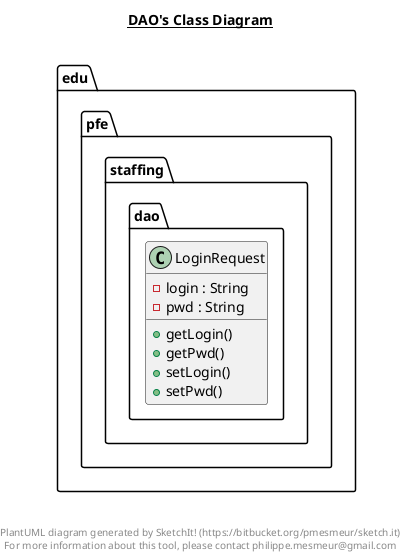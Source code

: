 @startuml

title __DAO's Class Diagram__\n

  namespace edu.pfe.staffing {
    namespace dao {
      class edu.pfe.staffing.dao.LoginRequest {
          - login : String
          - pwd : String
          + getLogin()
          + getPwd()
          + setLogin()
          + setPwd()
      }
    }
  }
  



right footer


PlantUML diagram generated by SketchIt! (https://bitbucket.org/pmesmeur/sketch.it)
For more information about this tool, please contact philippe.mesmeur@gmail.com
endfooter

@enduml
